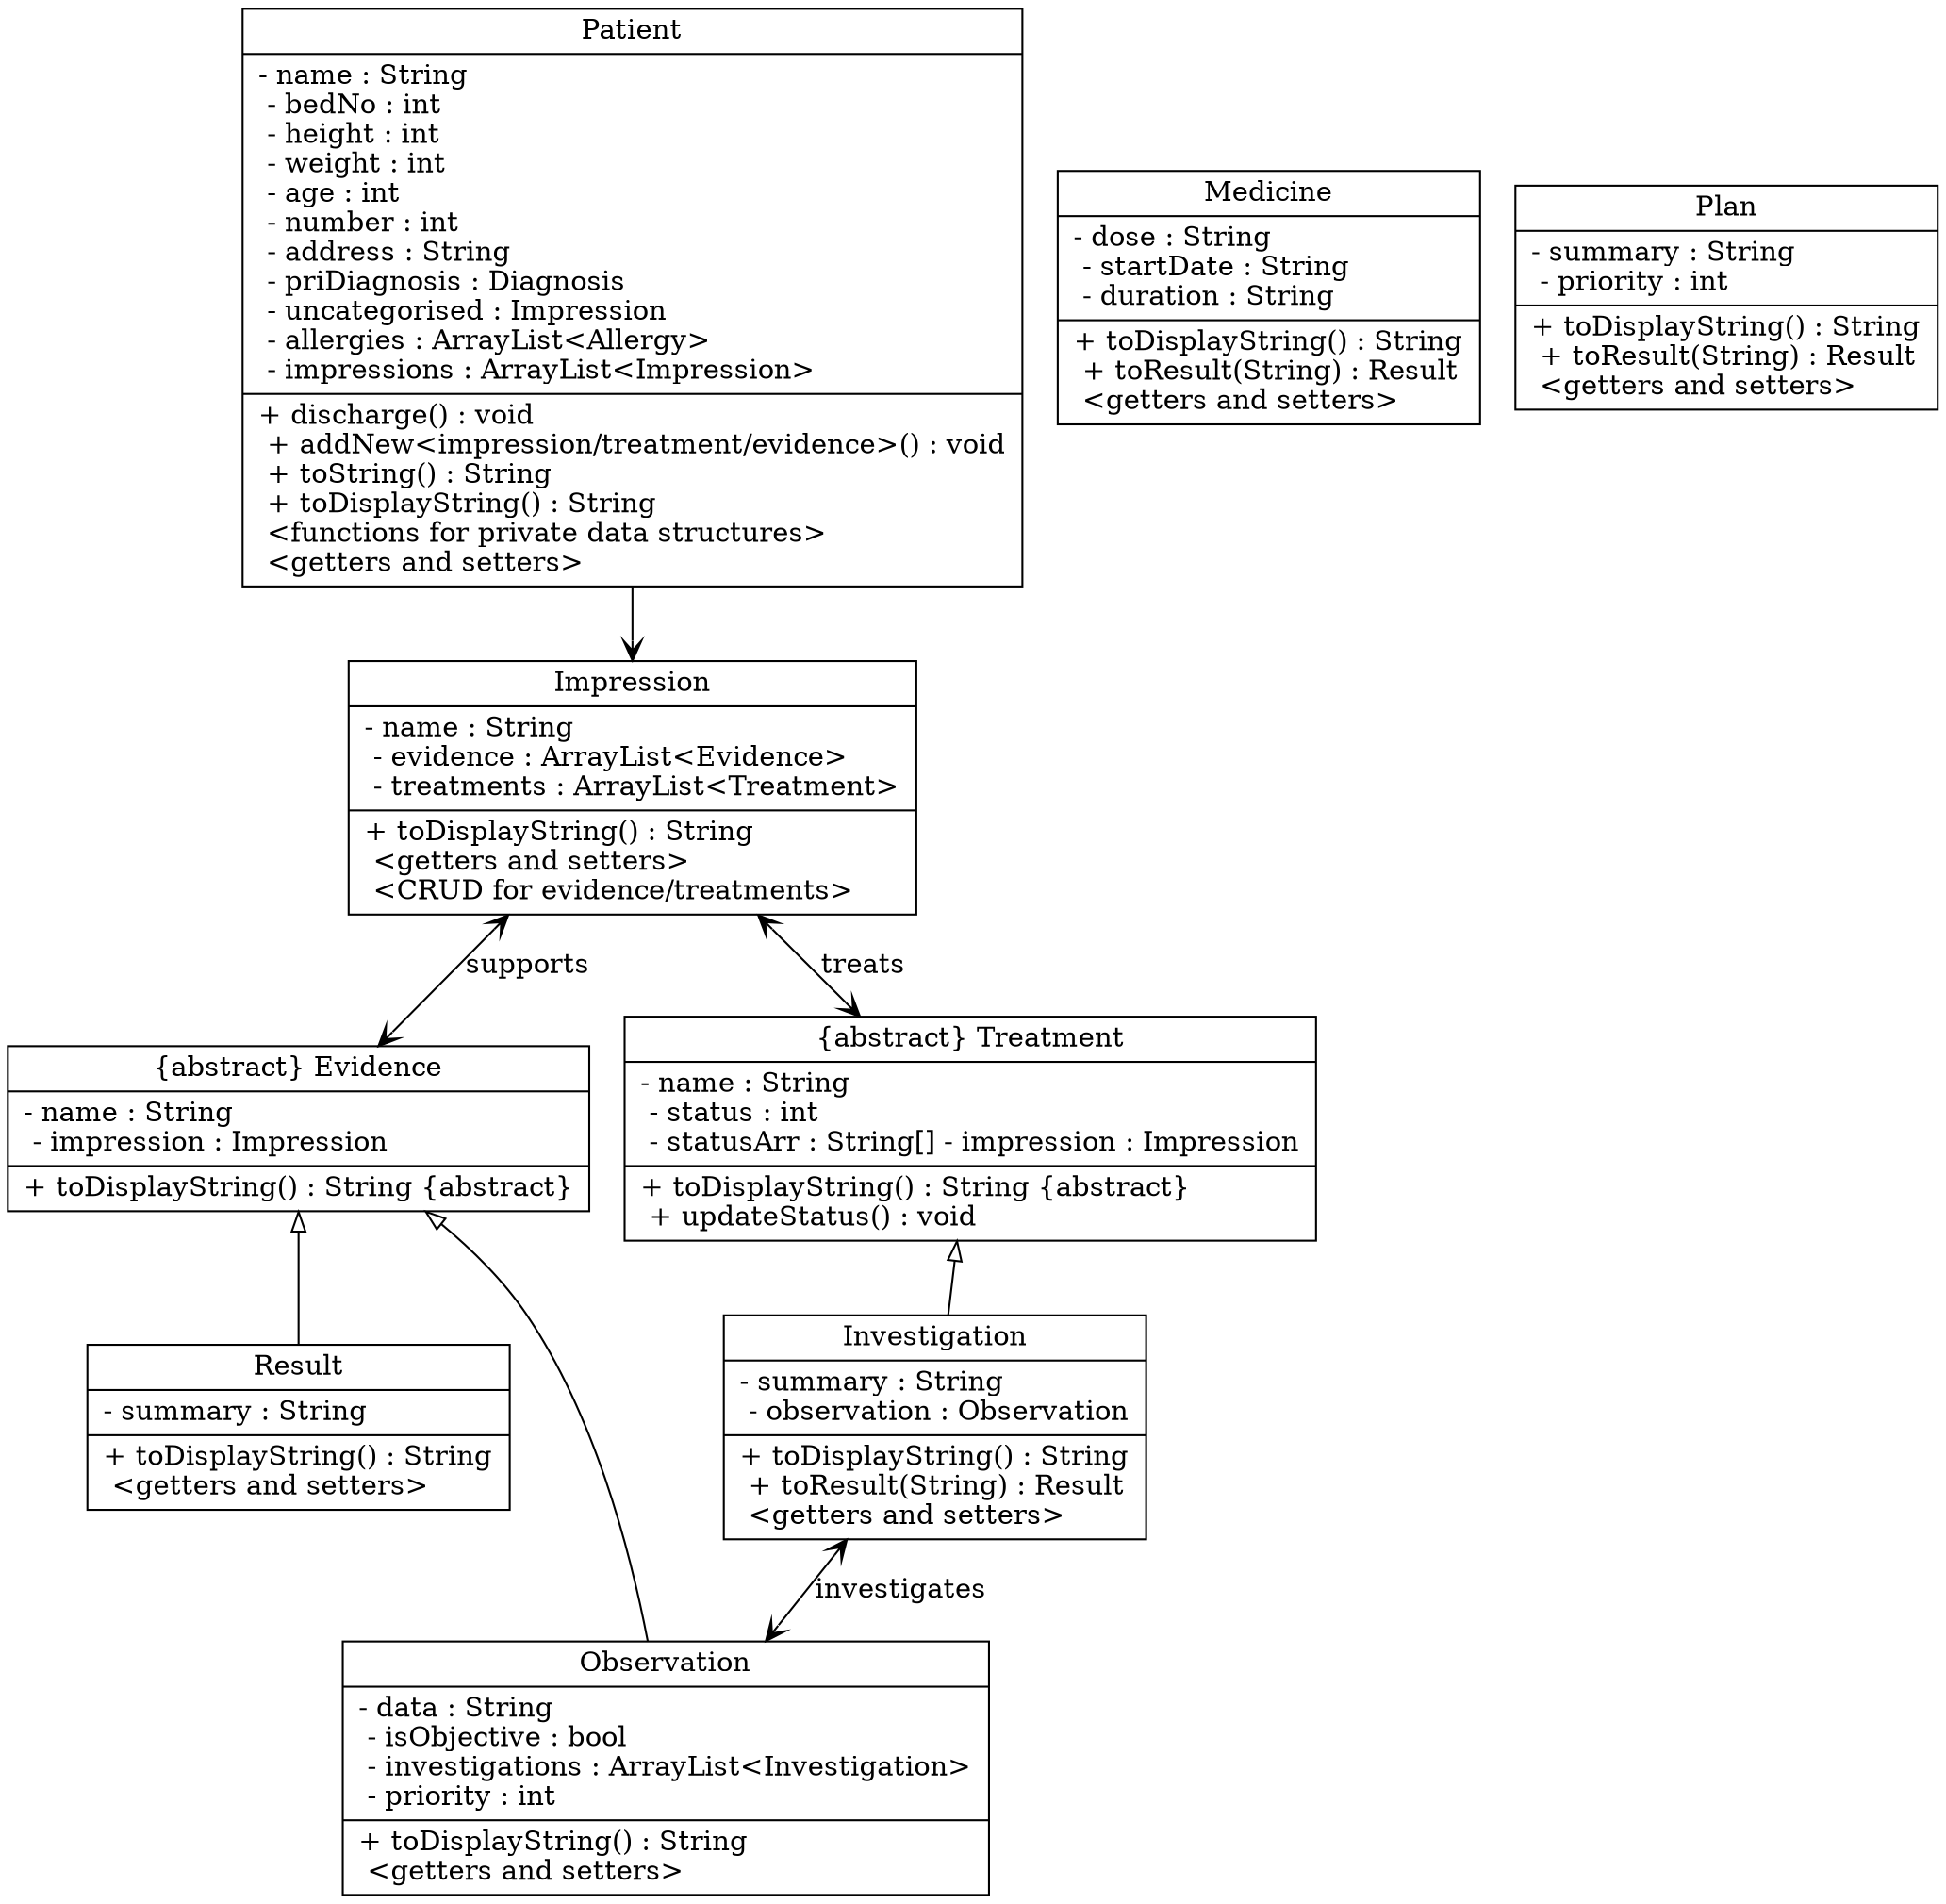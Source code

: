 digraph main {

  /*graph [
    splines = ortho
  ]*/

  node [
    shape = "record"
  ]

  //data indexed by integers for quick, unambiguous access
  //provide the ability to search by various fields separately
  //discharge() to archive
  //toString() for data format
  //toDataString() for display format (GUI)
  //Allergy may be a simple String or index (int) if no complexity is required
  Patient [
    label = "{Patient
    |- name : String\l
    - bedNo : int\l
    - height : int\l
    - weight : int\l
    - age : int\l
    - number : int\l
    - address : String\l
    - priDiagnosis : Diagnosis\l
    - uncategorised : Impression\l
    - allergies : ArrayList\<Allergy\>\l
    - impressions : ArrayList\<Impression\>\l
    |+ discharge() : void\l
    + addNew\<impression/treatment/evidence\>() : void\l
    + toString() : String\l
    + toDisplayString() : String\l
    \<functions for private data structures\>\l
    \<getters and setters\>\l
    }"
  ]


  //treatments and evidence may be uncategorised: create a default
  //"Uncategorised" impression to hold all of the other evidence and results
  //Or should we force all objects to be categorised, and allow vague
  //descriptions for the Impression?

  //abstract out a super class for normal impressions vs uncategorised?
  //function to consolidate e.g. observations to generate reports to upload to 
  //regular system?
  Impression [
    label = "{Impression
    |- name : String\l
    - evidence : ArrayList\<Evidence\>\l
    - treatments : ArrayList\<Treatment\>\l
    |+ toDisplayString() : String\l
    \<getters and setters\>\l
    \<CRUD for evidence/treatments\>\l
    }"
  ]

  //evidence: observations, results - support this impression
  Evidence [
    label = "{\{abstract\} Evidence
    |- name : String\l
    - impression : Impression\l
    |+ toDisplayString() : String \{abstract\}\l
    }"
  ]

  //treatment: plans, medicines, investigations - responses to the impression
  //statusArr - array of strings representing the status to display for the
  //various status codes
  //treatments should be sortable by their status of completion
  Treatment [
    label = "{\{abstract\} Treatment
    |- name : String\l
    - status : int\l
    - statusArr : String[]
    - impression : Impression\l
    |+ toDisplayString() : String \{abstract\}\l
    + updateStatus() : void\l
    }"
  ]

  Result [
    label = "{Result
    |- summary : String\l
    |+ toDisplayString() : String\l
    \<getters and setters\>\l
    }"
  ]

  //should observations have dates attached?
  //observations may need further investigation, uncategorised observations can
  //be tagged based on priority to address the most worrying ones
  Observation [
    label = "{Observation
    |- data : String\l
    - isObjective : bool\l
    - investigations : ArrayList\<Investigation\>\l
    - priority : int\l
    |+ toDisplayString() : String\l
    \<getters and setters\>\l
    }"
  ]

  //when an investigation is completed, it becomes a result
  //when converting to result, remember to clean up its Observation
  Investigation [
    label = "{Investigation
    |- summary : String\l
    - observation : Observation\l
    |+ toDisplayString() : String\l
    + toResult(String) : Result\l 
    \<getters and setters\>\l
    }"
  ]
  
  //Can format these properly if we have the time, if not just hold raw strings
  //Sort by completion status
  Medicine [
    label = "{Medicine
    |- dose : String\l
    - startDate : String\l
    - duration : String\l
    |+ toDisplayString() : String\l
    + toResult(String) : Result\l 
    \<getters and setters\>\l
    }"
  ]

  //Sort by priority and completion status
  Plan [
    label = "{Plan
    |- summary : String\l
    - priority : int\l
    |+ toDisplayString() : String\l
    + toResult(String) : Result\l 
    \<getters and setters\>\l
    }"
  ]

  //navigability 
  
  edge [
    arrowhead = "vee"
  ]

  Patient -> Impression

  //two-way navigability

  edge [
    arrowtail = "vee"
    dir = "both"
  ]

  Impression -> Evidence [label = "supports"]
  Impression -> Treatment [label = "treats"]
  Investigation -> Observation [label = "investigates"]

  //subclass relations

  edge [
    arrowtail = "empty"
    dir = "back"
  ]

  Treatment -> Investigation 
  Evidence -> Observation
  Evidence -> Result
}
